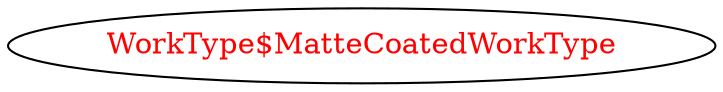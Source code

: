 digraph dependencyGraph {
 concentrate=true;
 ranksep="2.0";
 rankdir="LR"; 
 splines="ortho";
"WorkType$MatteCoatedWorkType" [fontcolor="red"];
}